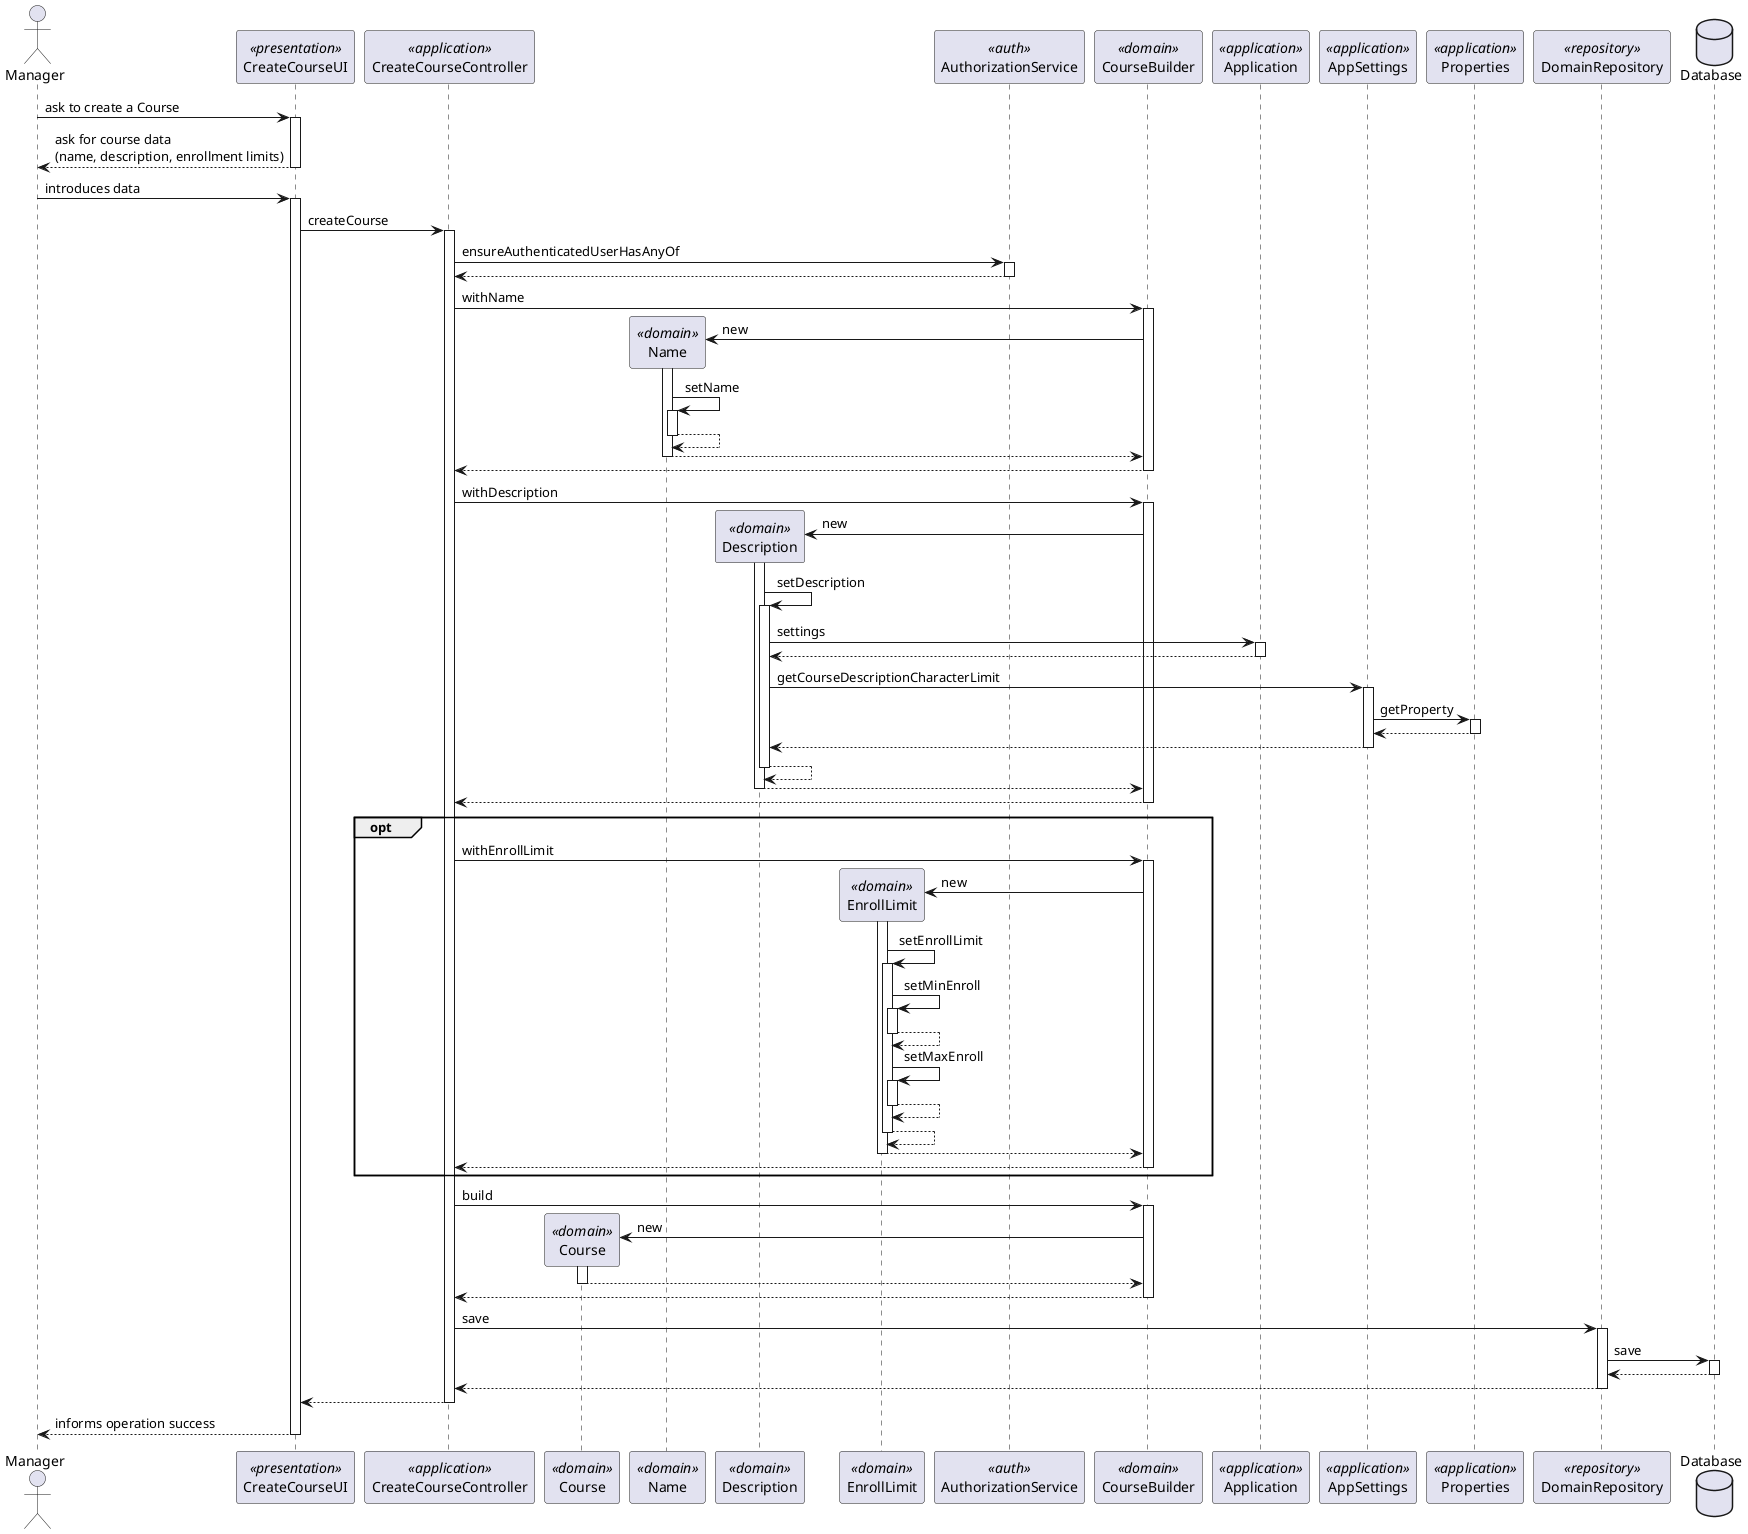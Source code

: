 
@startuml
actor Manager as Actor
participant CreateCourseUI as CreateCourseUI <<presentation>>
participant CreateCourseController as CreateCourseController <<application>>
participant Course as Course <<domain>>
participant Name as Name <<domain>>
participant Description as Description <<domain>>
participant EnrollLimit as EnrollLimit <<domain>>
participant AuthorizationService as AuthorizationService <<auth>>
participant CourseBuilder as CourseBuilder <<domain>>
participant Application as Application <<application>>
participant AppSettings as AppSettings <<application>>
participant Properties as Properties <<application>>
participant DomainRepository as DomainRepository <<repository>>


Actor -> CreateCourseUI : ask to create a Course
activate CreateCourseUI
CreateCourseUI --> Actor : ask for course data\n(name, description, enrollment limits)
deactivate CreateCourseUI
Actor -> CreateCourseUI : introduces data
activate CreateCourseUI
CreateCourseUI -> CreateCourseController : createCourse
activate CreateCourseController
CreateCourseController -> AuthorizationService : ensureAuthenticatedUserHasAnyOf
activate AuthorizationService
AuthorizationService --> CreateCourseController
deactivate AuthorizationService
CreateCourseController -> CourseBuilder : withName
activate CourseBuilder
create Name
CourseBuilder -> Name : new
activate Name
Name -> Name : setName
activate Name
Name --> Name
deactivate Name
Name --> CourseBuilder
deactivate Name
CourseBuilder --> CreateCourseController
deactivate CourseBuilder
CreateCourseController -> CourseBuilder : withDescription
activate CourseBuilder
create Description
CourseBuilder -> Description : new
activate Description
Description -> Description : setDescription
activate Description
Description -> Application : settings
activate Application
Application --> Description
deactivate Application
Description -> AppSettings : getCourseDescriptionCharacterLimit
activate AppSettings
AppSettings -> Properties : getProperty
activate Properties
Properties --> AppSettings
deactivate Properties
AppSettings --> Description
deactivate AppSettings
Description --> Description
deactivate Description
Description --> CourseBuilder
deactivate Description
CourseBuilder --> CreateCourseController
deactivate CourseBuilder
opt
CreateCourseController -> CourseBuilder : withEnrollLimit
activate CourseBuilder
create EnrollLimit
CourseBuilder -> EnrollLimit : new
activate EnrollLimit
EnrollLimit -> EnrollLimit : setEnrollLimit
activate EnrollLimit
EnrollLimit -> EnrollLimit : setMinEnroll
activate EnrollLimit
EnrollLimit --> EnrollLimit
deactivate EnrollLimit
EnrollLimit -> EnrollLimit : setMaxEnroll
activate EnrollLimit
EnrollLimit --> EnrollLimit
deactivate EnrollLimit
EnrollLimit --> EnrollLimit
deactivate EnrollLimit
EnrollLimit --> CourseBuilder
deactivate EnrollLimit
CourseBuilder --> CreateCourseController
deactivate CourseBuilder
end
CreateCourseController -> CourseBuilder : build
activate CourseBuilder
create Course
CourseBuilder -> Course : new
activate Course
Course --> CourseBuilder
deactivate Course
CourseBuilder --> CreateCourseController
deactivate CourseBuilder
CreateCourseController -> DomainRepository : save
activate DomainRepository
database Database
DomainRepository -> Database : save
activate Database
Database --> DomainRepository
deactivate Database
DomainRepository --> CreateCourseController
deactivate DomainRepository
CreateCourseController --> CreateCourseUI
deactivate CreateCourseController
return informs operation success
@enduml